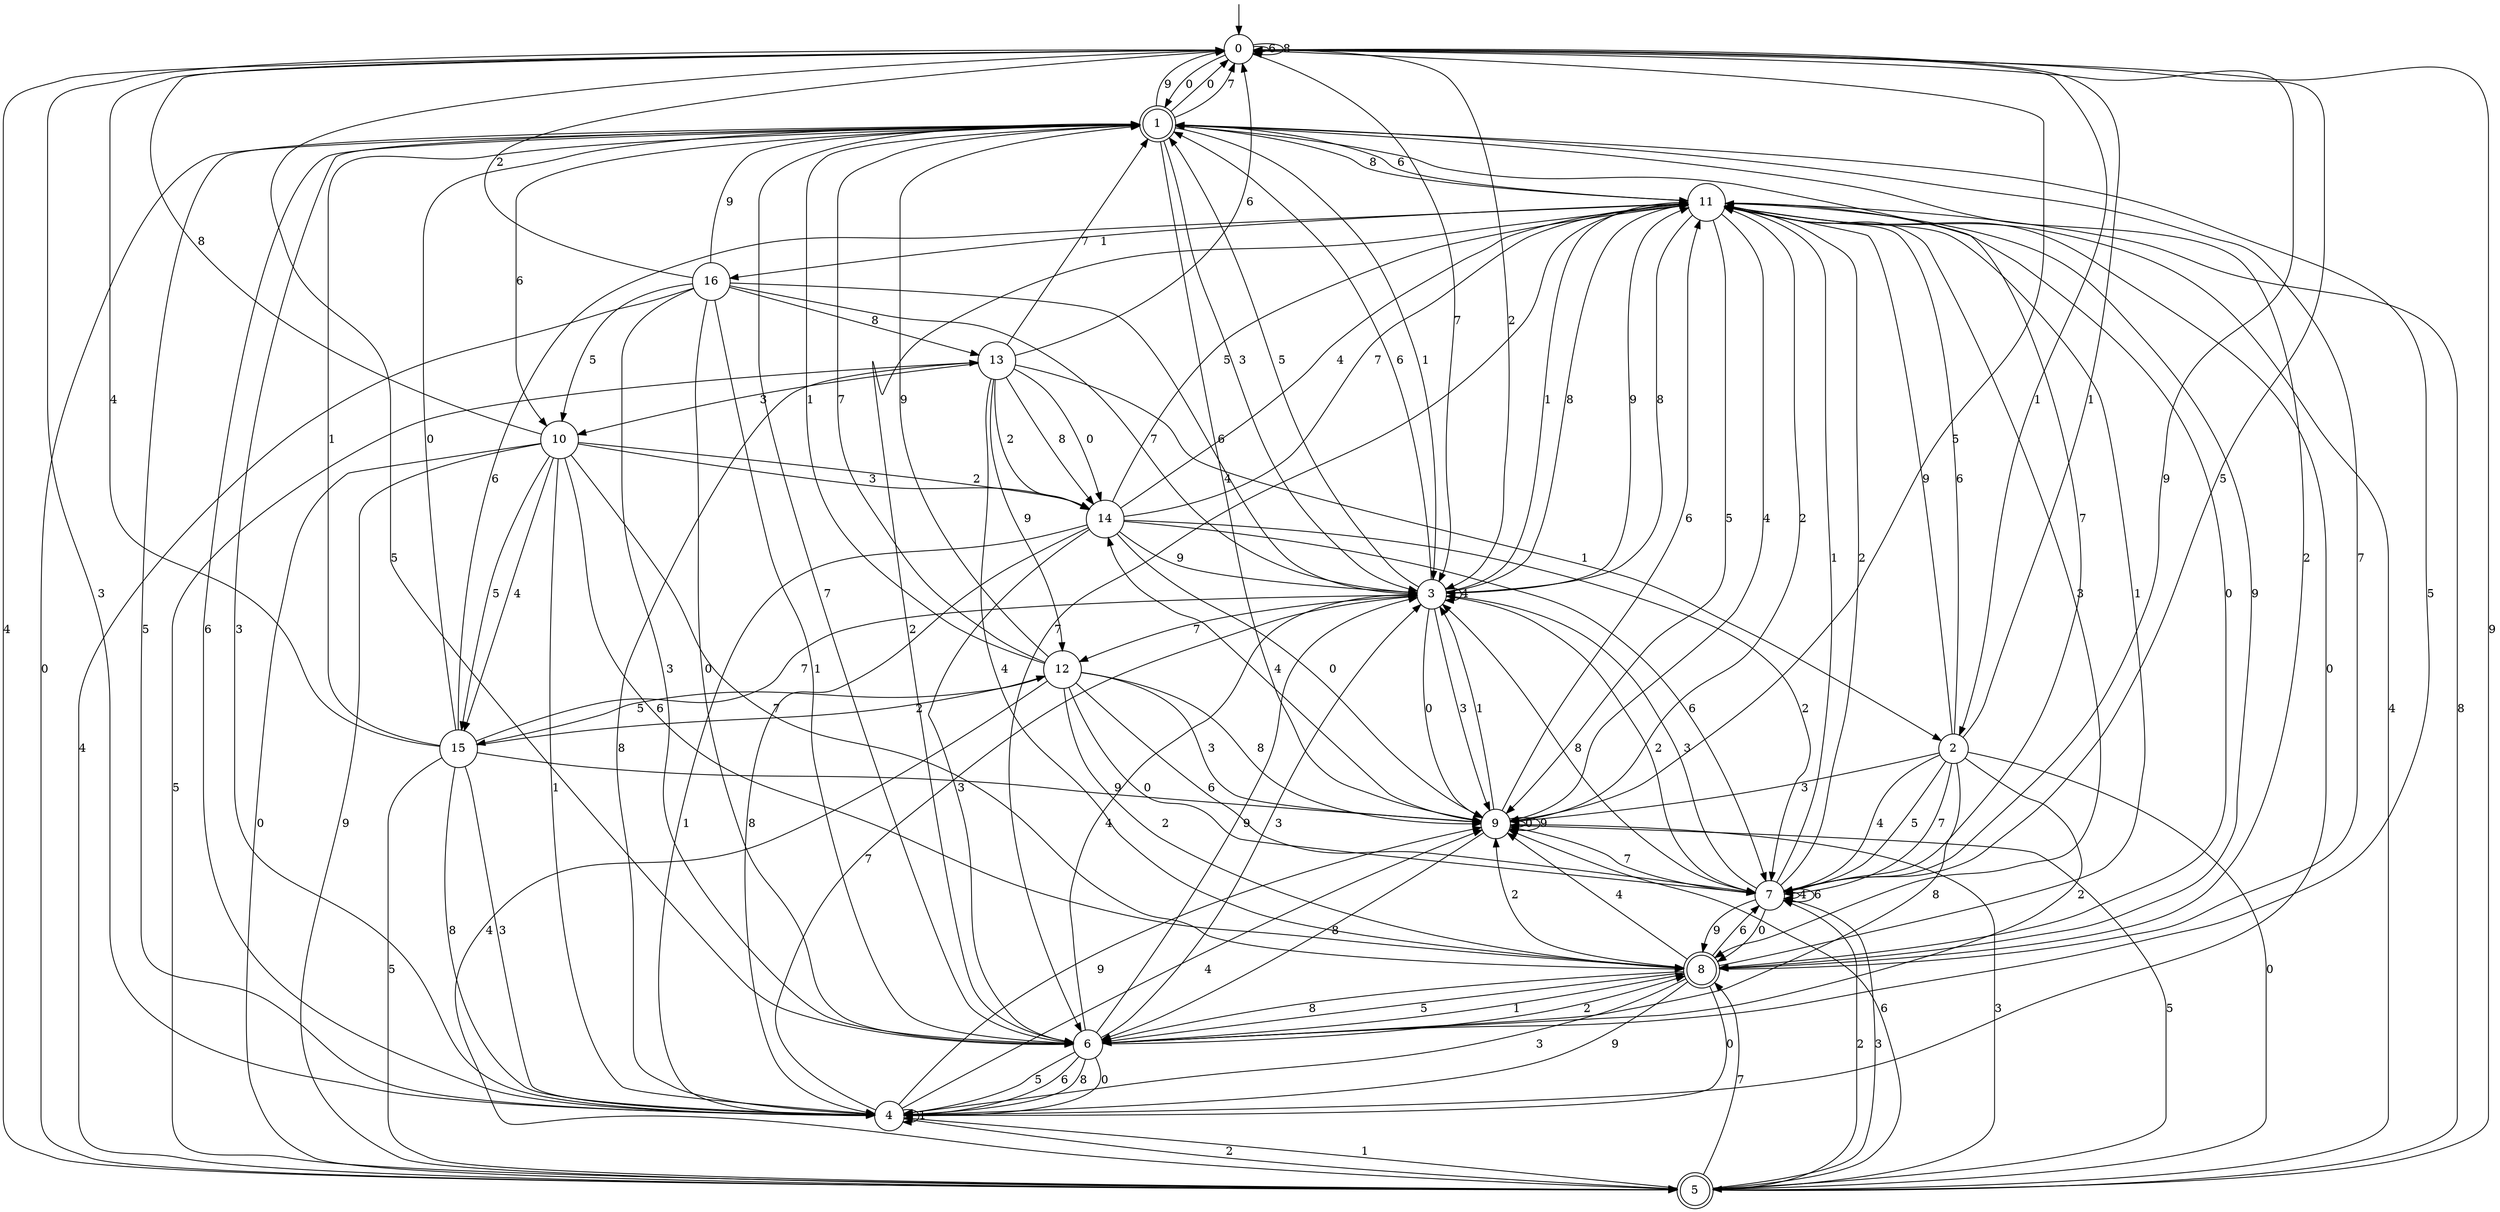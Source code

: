 digraph g {

	s0 [shape="circle" label="0"];
	s1 [shape="doublecircle" label="1"];
	s2 [shape="circle" label="2"];
	s3 [shape="circle" label="3"];
	s4 [shape="circle" label="4"];
	s5 [shape="doublecircle" label="5"];
	s6 [shape="circle" label="6"];
	s7 [shape="circle" label="7"];
	s8 [shape="doublecircle" label="8"];
	s9 [shape="circle" label="9"];
	s10 [shape="circle" label="10"];
	s11 [shape="circle" label="11"];
	s12 [shape="circle" label="12"];
	s13 [shape="circle" label="13"];
	s14 [shape="circle" label="14"];
	s15 [shape="circle" label="15"];
	s16 [shape="circle" label="16"];
	s0 -> s1 [label="0"];
	s0 -> s2 [label="1"];
	s0 -> s3 [label="2"];
	s0 -> s4 [label="3"];
	s0 -> s5 [label="4"];
	s0 -> s6 [label="5"];
	s0 -> s0 [label="6"];
	s0 -> s3 [label="7"];
	s0 -> s0 [label="8"];
	s0 -> s7 [label="9"];
	s1 -> s0 [label="0"];
	s1 -> s3 [label="1"];
	s1 -> s8 [label="2"];
	s1 -> s3 [label="3"];
	s1 -> s9 [label="4"];
	s1 -> s6 [label="5"];
	s1 -> s10 [label="6"];
	s1 -> s0 [label="7"];
	s1 -> s11 [label="8"];
	s1 -> s0 [label="9"];
	s2 -> s5 [label="0"];
	s2 -> s0 [label="1"];
	s2 -> s6 [label="2"];
	s2 -> s9 [label="3"];
	s2 -> s7 [label="4"];
	s2 -> s7 [label="5"];
	s2 -> s11 [label="6"];
	s2 -> s7 [label="7"];
	s2 -> s6 [label="8"];
	s2 -> s11 [label="9"];
	s3 -> s9 [label="0"];
	s3 -> s11 [label="1"];
	s3 -> s7 [label="2"];
	s3 -> s9 [label="3"];
	s3 -> s3 [label="4"];
	s3 -> s1 [label="5"];
	s3 -> s1 [label="6"];
	s3 -> s12 [label="7"];
	s3 -> s11 [label="8"];
	s3 -> s11 [label="9"];
	s4 -> s11 [label="0"];
	s4 -> s4 [label="1"];
	s4 -> s5 [label="2"];
	s4 -> s1 [label="3"];
	s4 -> s9 [label="4"];
	s4 -> s1 [label="5"];
	s4 -> s1 [label="6"];
	s4 -> s3 [label="7"];
	s4 -> s13 [label="8"];
	s4 -> s9 [label="9"];
	s5 -> s1 [label="0"];
	s5 -> s4 [label="1"];
	s5 -> s7 [label="2"];
	s5 -> s7 [label="3"];
	s5 -> s11 [label="4"];
	s5 -> s9 [label="5"];
	s5 -> s9 [label="6"];
	s5 -> s8 [label="7"];
	s5 -> s11 [label="8"];
	s5 -> s0 [label="9"];
	s6 -> s4 [label="0"];
	s6 -> s8 [label="1"];
	s6 -> s8 [label="2"];
	s6 -> s3 [label="3"];
	s6 -> s3 [label="4"];
	s6 -> s4 [label="5"];
	s6 -> s4 [label="6"];
	s6 -> s1 [label="7"];
	s6 -> s4 [label="8"];
	s6 -> s3 [label="9"];
	s7 -> s8 [label="0"];
	s7 -> s11 [label="1"];
	s7 -> s11 [label="2"];
	s7 -> s3 [label="3"];
	s7 -> s7 [label="4"];
	s7 -> s0 [label="5"];
	s7 -> s7 [label="6"];
	s7 -> s1 [label="7"];
	s7 -> s3 [label="8"];
	s7 -> s8 [label="9"];
	s8 -> s4 [label="0"];
	s8 -> s11 [label="1"];
	s8 -> s9 [label="2"];
	s8 -> s4 [label="3"];
	s8 -> s9 [label="4"];
	s8 -> s6 [label="5"];
	s8 -> s7 [label="6"];
	s8 -> s1 [label="7"];
	s8 -> s6 [label="8"];
	s8 -> s4 [label="9"];
	s9 -> s9 [label="0"];
	s9 -> s3 [label="1"];
	s9 -> s11 [label="2"];
	s9 -> s5 [label="3"];
	s9 -> s14 [label="4"];
	s9 -> s0 [label="5"];
	s9 -> s11 [label="6"];
	s9 -> s7 [label="7"];
	s9 -> s6 [label="8"];
	s9 -> s9 [label="9"];
	s10 -> s5 [label="0"];
	s10 -> s4 [label="1"];
	s10 -> s14 [label="2"];
	s10 -> s14 [label="3"];
	s10 -> s15 [label="4"];
	s10 -> s15 [label="5"];
	s10 -> s8 [label="6"];
	s10 -> s8 [label="7"];
	s10 -> s0 [label="8"];
	s10 -> s5 [label="9"];
	s11 -> s8 [label="0"];
	s11 -> s16 [label="1"];
	s11 -> s6 [label="2"];
	s11 -> s8 [label="3"];
	s11 -> s9 [label="4"];
	s11 -> s9 [label="5"];
	s11 -> s1 [label="6"];
	s11 -> s6 [label="7"];
	s11 -> s3 [label="8"];
	s11 -> s8 [label="9"];
	s12 -> s7 [label="0"];
	s12 -> s1 [label="1"];
	s12 -> s8 [label="2"];
	s12 -> s9 [label="3"];
	s12 -> s5 [label="4"];
	s12 -> s15 [label="5"];
	s12 -> s7 [label="6"];
	s12 -> s1 [label="7"];
	s12 -> s9 [label="8"];
	s12 -> s1 [label="9"];
	s13 -> s14 [label="0"];
	s13 -> s2 [label="1"];
	s13 -> s14 [label="2"];
	s13 -> s10 [label="3"];
	s13 -> s8 [label="4"];
	s13 -> s5 [label="5"];
	s13 -> s0 [label="6"];
	s13 -> s1 [label="7"];
	s13 -> s14 [label="8"];
	s13 -> s12 [label="9"];
	s14 -> s9 [label="0"];
	s14 -> s4 [label="1"];
	s14 -> s7 [label="2"];
	s14 -> s6 [label="3"];
	s14 -> s11 [label="4"];
	s14 -> s11 [label="5"];
	s14 -> s7 [label="6"];
	s14 -> s11 [label="7"];
	s14 -> s4 [label="8"];
	s14 -> s3 [label="9"];
	s15 -> s1 [label="0"];
	s15 -> s1 [label="1"];
	s15 -> s12 [label="2"];
	s15 -> s4 [label="3"];
	s15 -> s0 [label="4"];
	s15 -> s5 [label="5"];
	s15 -> s11 [label="6"];
	s15 -> s3 [label="7"];
	s15 -> s4 [label="8"];
	s15 -> s9 [label="9"];
	s16 -> s6 [label="0"];
	s16 -> s6 [label="1"];
	s16 -> s0 [label="2"];
	s16 -> s6 [label="3"];
	s16 -> s5 [label="4"];
	s16 -> s10 [label="5"];
	s16 -> s3 [label="6"];
	s16 -> s3 [label="7"];
	s16 -> s13 [label="8"];
	s16 -> s1 [label="9"];

__start0 [label="" shape="none" width="0" height="0"];
__start0 -> s0;

}
